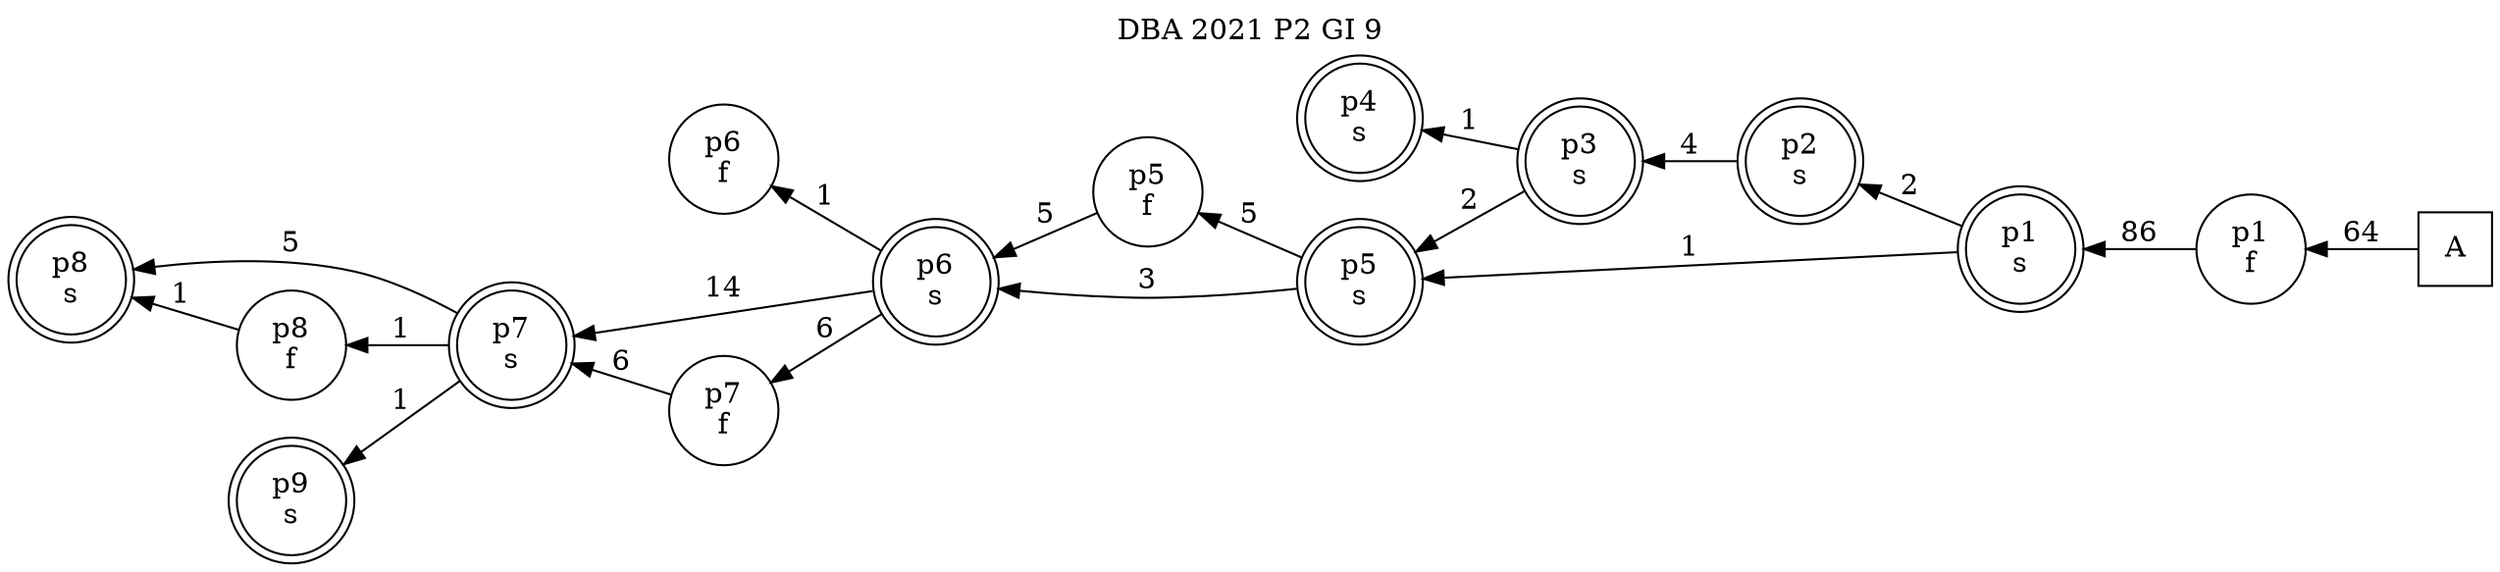 digraph DBA_2021_P2_GI_9_GOOD {
labelloc="tl"
label= " DBA 2021 P2 GI 9 "
rankdir="RL";
"A" [shape="square" label="A"]
"p1_f" [shape="circle" label="p1
f"]
"p1_s" [shape="doublecircle" label="p1
s"]
"p2_s" [shape="doublecircle" label="p2
s"]
"p3_s" [shape="doublecircle" label="p3
s"]
"p5_s" [shape="doublecircle" label="p5
s"]
"p5_f" [shape="circle" label="p5
f"]
"p6_s" [shape="doublecircle" label="p6
s"]
"p6_f" [shape="circle" label="p6
f"]
"p7_s" [shape="doublecircle" label="p7
s"]
"p7_f" [shape="circle" label="p7
f"]
"p8_s" [shape="doublecircle" label="p8
s"]
"p8_f" [shape="circle" label="p8
f"]
"p9_s" [shape="doublecircle" label="p9
s"]
"p4_s" [shape="doublecircle" label="p4
s"]
"A" -> "p1_f" [ label=64]
"p1_f" -> "p1_s" [ label=86]
"p1_s" -> "p2_s" [ label=2]
"p1_s" -> "p5_s" [ label=1]
"p2_s" -> "p3_s" [ label=4]
"p3_s" -> "p5_s" [ label=2]
"p3_s" -> "p4_s" [ label=1]
"p5_s" -> "p5_f" [ label=5]
"p5_s" -> "p6_s" [ label=3]
"p5_f" -> "p6_s" [ label=5]
"p6_s" -> "p6_f" [ label=1]
"p6_s" -> "p7_s" [ label=14]
"p6_s" -> "p7_f" [ label=6]
"p7_s" -> "p8_s" [ label=5]
"p7_s" -> "p8_f" [ label=1]
"p7_s" -> "p9_s" [ label=1]
"p7_f" -> "p7_s" [ label=6]
"p8_f" -> "p8_s" [ label=1]
}
